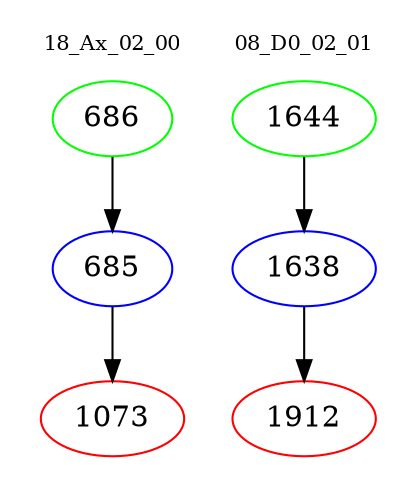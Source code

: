 digraph{
subgraph cluster_0 {
color = white
label = "18_Ax_02_00";
fontsize=10;
T0_686 [label="686", color="green"]
T0_686 -> T0_685 [color="black"]
T0_685 [label="685", color="blue"]
T0_685 -> T0_1073 [color="black"]
T0_1073 [label="1073", color="red"]
}
subgraph cluster_1 {
color = white
label = "08_D0_02_01";
fontsize=10;
T1_1644 [label="1644", color="green"]
T1_1644 -> T1_1638 [color="black"]
T1_1638 [label="1638", color="blue"]
T1_1638 -> T1_1912 [color="black"]
T1_1912 [label="1912", color="red"]
}
}
